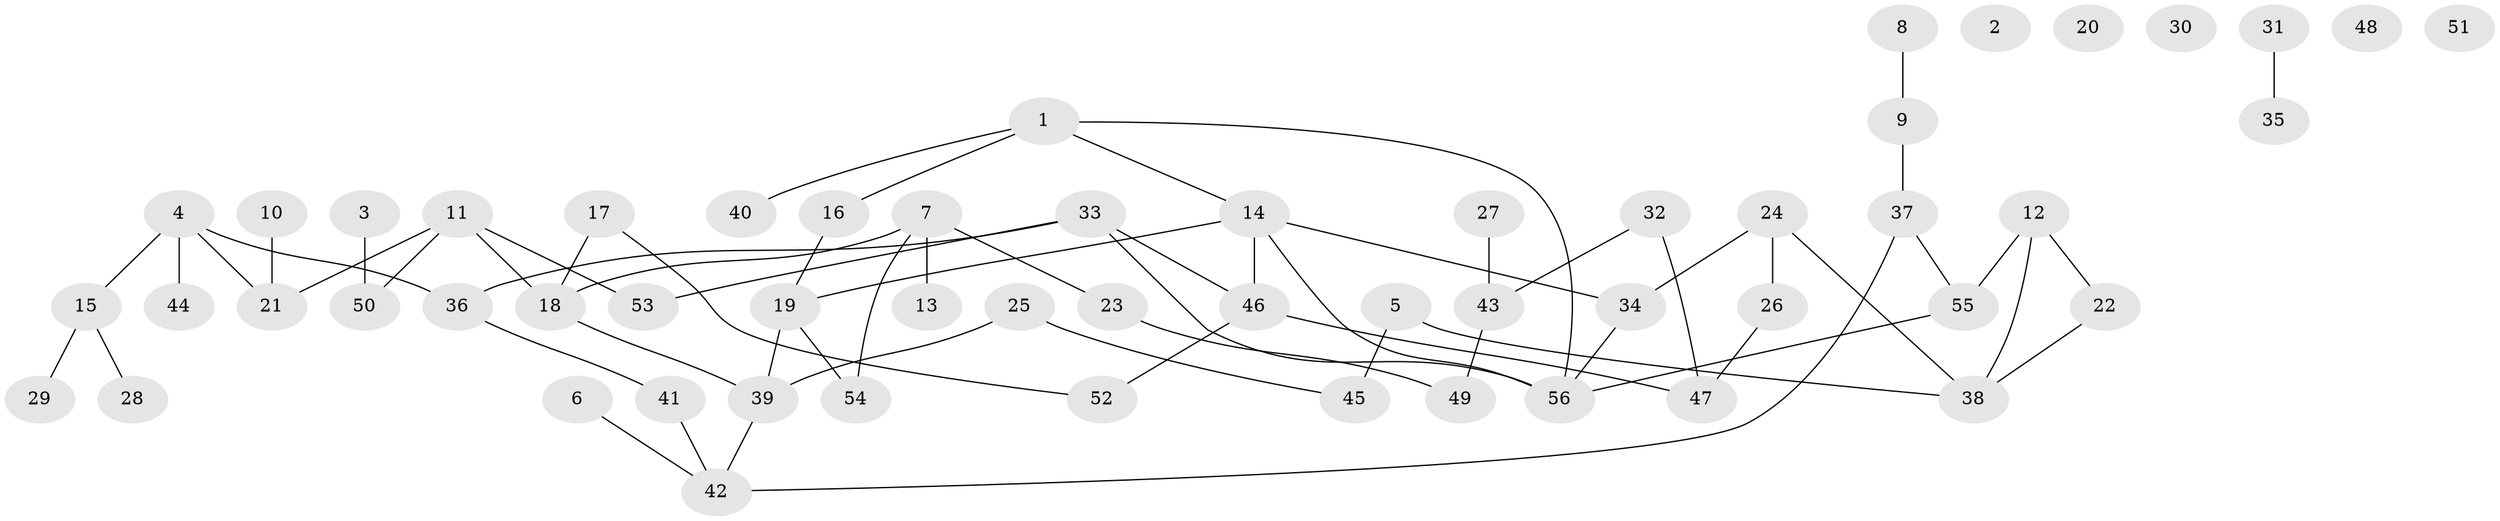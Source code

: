 // coarse degree distribution, {3: 0.18181818181818182, 0: 0.2727272727272727, 1: 0.18181818181818182, 2: 0.22727272727272727, 6: 0.045454545454545456, 4: 0.045454545454545456, 8: 0.045454545454545456}
// Generated by graph-tools (version 1.1) at 2025/43/03/04/25 21:43:18]
// undirected, 56 vertices, 64 edges
graph export_dot {
graph [start="1"]
  node [color=gray90,style=filled];
  1;
  2;
  3;
  4;
  5;
  6;
  7;
  8;
  9;
  10;
  11;
  12;
  13;
  14;
  15;
  16;
  17;
  18;
  19;
  20;
  21;
  22;
  23;
  24;
  25;
  26;
  27;
  28;
  29;
  30;
  31;
  32;
  33;
  34;
  35;
  36;
  37;
  38;
  39;
  40;
  41;
  42;
  43;
  44;
  45;
  46;
  47;
  48;
  49;
  50;
  51;
  52;
  53;
  54;
  55;
  56;
  1 -- 14;
  1 -- 16;
  1 -- 40;
  1 -- 56;
  3 -- 50;
  4 -- 15;
  4 -- 21;
  4 -- 36;
  4 -- 44;
  5 -- 38;
  5 -- 45;
  6 -- 42;
  7 -- 13;
  7 -- 18;
  7 -- 23;
  7 -- 54;
  8 -- 9;
  9 -- 37;
  10 -- 21;
  11 -- 18;
  11 -- 21;
  11 -- 50;
  11 -- 53;
  12 -- 22;
  12 -- 38;
  12 -- 55;
  14 -- 19;
  14 -- 34;
  14 -- 46;
  14 -- 56;
  15 -- 28;
  15 -- 29;
  16 -- 19;
  17 -- 18;
  17 -- 52;
  18 -- 39;
  19 -- 39;
  19 -- 54;
  22 -- 38;
  23 -- 49;
  24 -- 26;
  24 -- 34;
  24 -- 38;
  25 -- 39;
  25 -- 45;
  26 -- 47;
  27 -- 43;
  31 -- 35;
  32 -- 43;
  32 -- 47;
  33 -- 36;
  33 -- 46;
  33 -- 53;
  33 -- 56;
  34 -- 56;
  36 -- 41;
  37 -- 42;
  37 -- 55;
  39 -- 42;
  41 -- 42;
  43 -- 49;
  46 -- 47;
  46 -- 52;
  55 -- 56;
}

